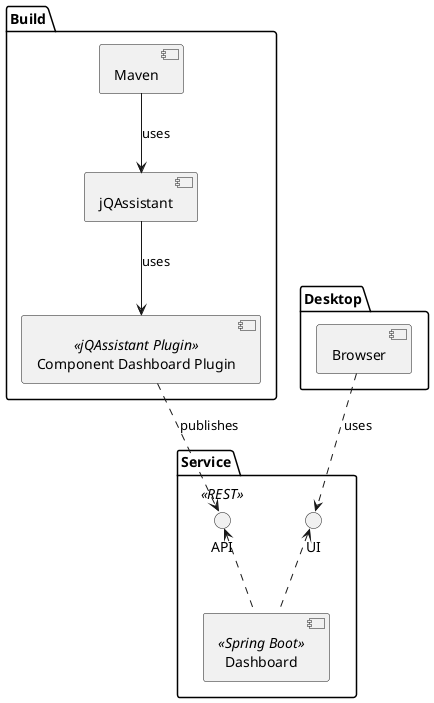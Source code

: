 @startuml
folder Build {
    component Maven as maven
    component jQAssistant as jqassistant
    component "Component Dashboard Plugin" as plugin <<jQAssistant Plugin>>
}

folder Service {
    component Dashboard as dashboard <<Spring Boot>>
    interface API as api <<REST>>
    interface UI as ui
    dashboard .up.> api
    dashboard .up.> ui
}

folder Desktop {
    component Browser as browser
}

maven --> jqassistant : uses
jqassistant --> plugin : uses
plugin ..> api : publishes
browser ..> ui : uses
@enduml

